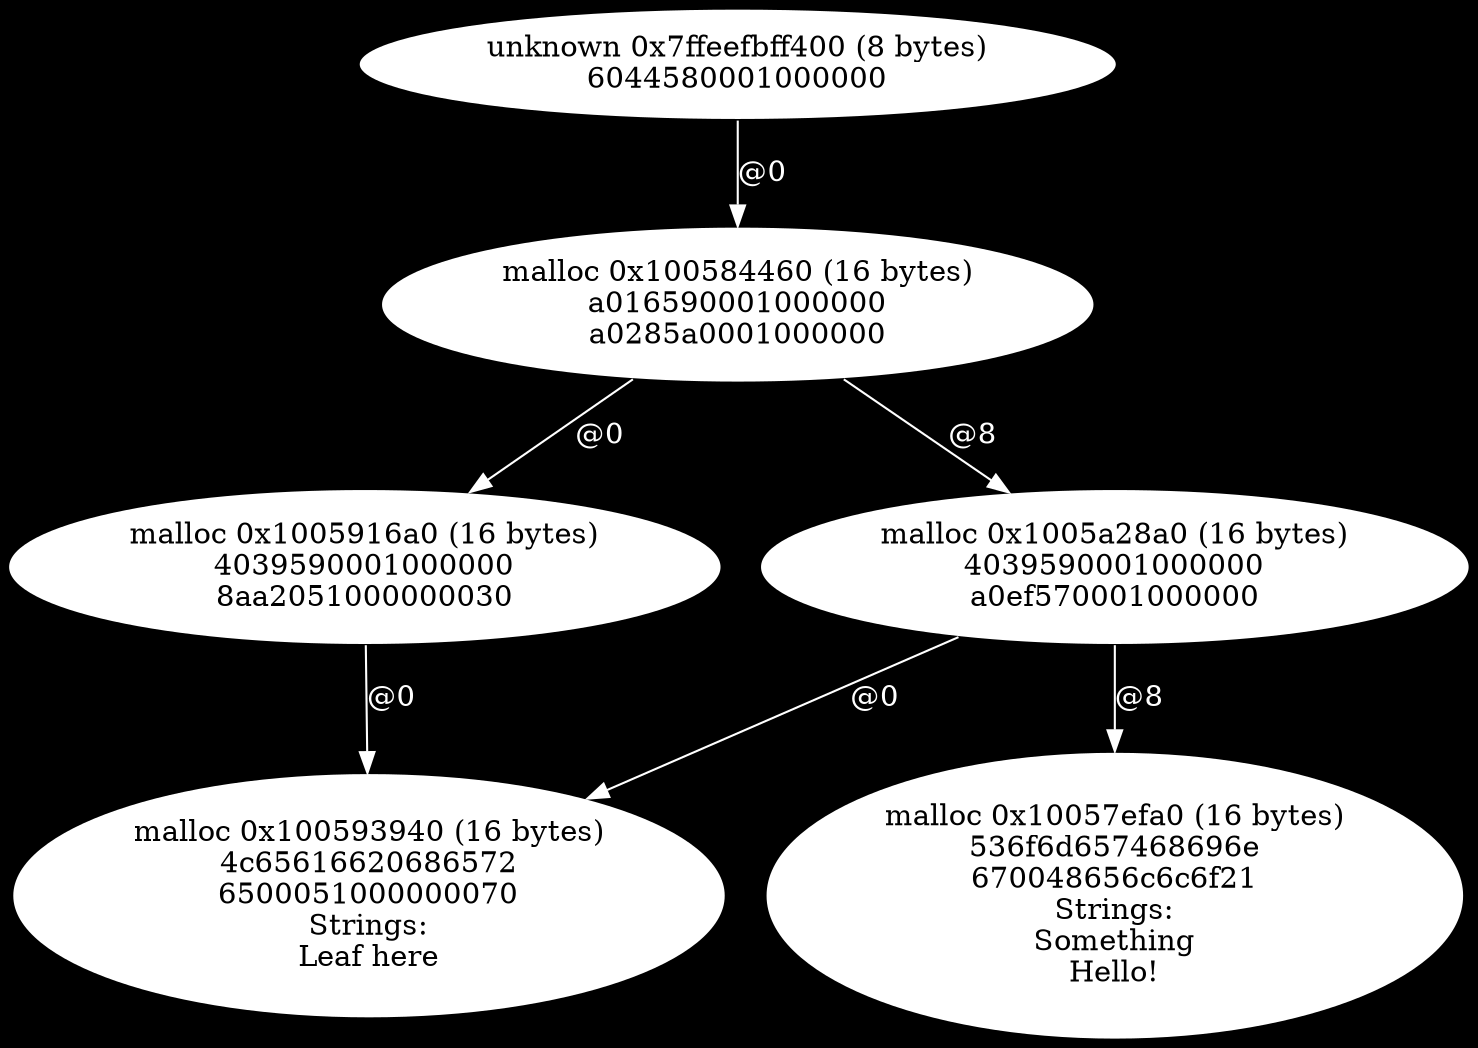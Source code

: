 digraph memory_dump_graph {
graph [bgcolor=black]
_100584460 [style=filled] [fillcolor=white] [label="malloc 0x100584460 (16 bytes)
a016590001000000
a0285a0001000000"]
_100584460 -> _1005916a0 [color=white] [fontcolor=white] [label="@0"]
_100584460 -> _1005a28a0 [color=white] [fontcolor=white] [label="@8"]
_1005a28a0 [style=filled] [fillcolor=white] [label="malloc 0x1005a28a0 (16 bytes)
4039590001000000
a0ef570001000000"]
_1005a28a0 -> _100593940 [color=white] [fontcolor=white] [label="@0"]
_1005a28a0 -> _10057efa0 [color=white] [fontcolor=white] [label="@8"]
_100593940 [style=filled] [fillcolor=white] [label="malloc 0x100593940 (16 bytes)
4c65616620686572
6500051000000070
Strings:
Leaf here"]
_10057efa0 [style=filled] [fillcolor=white] [label="malloc 0x10057efa0 (16 bytes)
536f6d657468696e
670048656c6c6f21
Strings:
Something
Hello!"]
_1005916a0 [style=filled] [fillcolor=white] [label="malloc 0x1005916a0 (16 bytes)
4039590001000000
8aa2051000000030"]
_1005916a0 -> _100593940 [color=white] [fontcolor=white] [label="@0"]
_7ffeefbff400 [style=filled] [fillcolor=white] [label="unknown 0x7ffeefbff400 (8 bytes)
6044580001000000"]
_7ffeefbff400 -> _100584460 [color=white] [fontcolor=white] [label="@0"]
}
